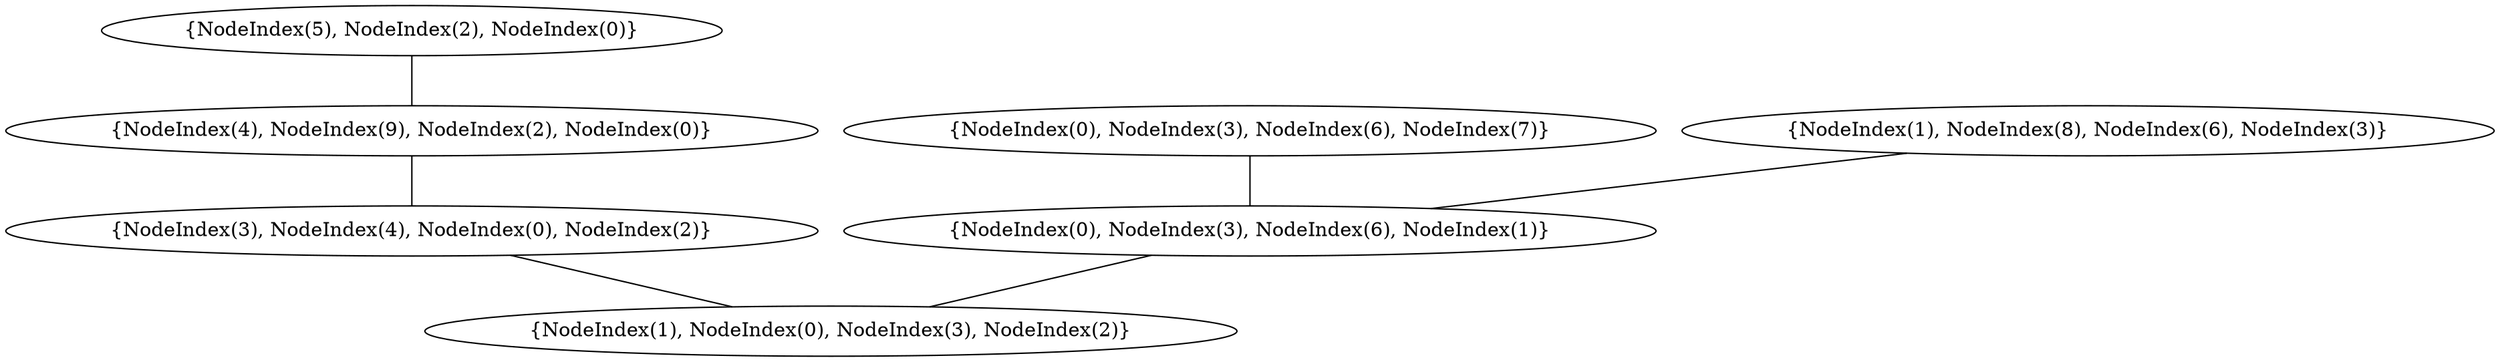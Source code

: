 graph {
    0 [ label = "{NodeIndex(1), NodeIndex(0), NodeIndex(3), NodeIndex(2)}" ]
    1 [ label = "{NodeIndex(3), NodeIndex(4), NodeIndex(0), NodeIndex(2)}" ]
    2 [ label = "{NodeIndex(4), NodeIndex(9), NodeIndex(2), NodeIndex(0)}" ]
    3 [ label = "{NodeIndex(5), NodeIndex(2), NodeIndex(0)}" ]
    4 [ label = "{NodeIndex(0), NodeIndex(3), NodeIndex(6), NodeIndex(1)}" ]
    5 [ label = "{NodeIndex(0), NodeIndex(3), NodeIndex(6), NodeIndex(7)}" ]
    6 [ label = "{NodeIndex(1), NodeIndex(8), NodeIndex(6), NodeIndex(3)}" ]
    1 -- 0 [ ]
    2 -- 1 [ ]
    4 -- 0 [ ]
    5 -- 4 [ ]
    6 -- 4 [ ]
    3 -- 2 [ ]
}
